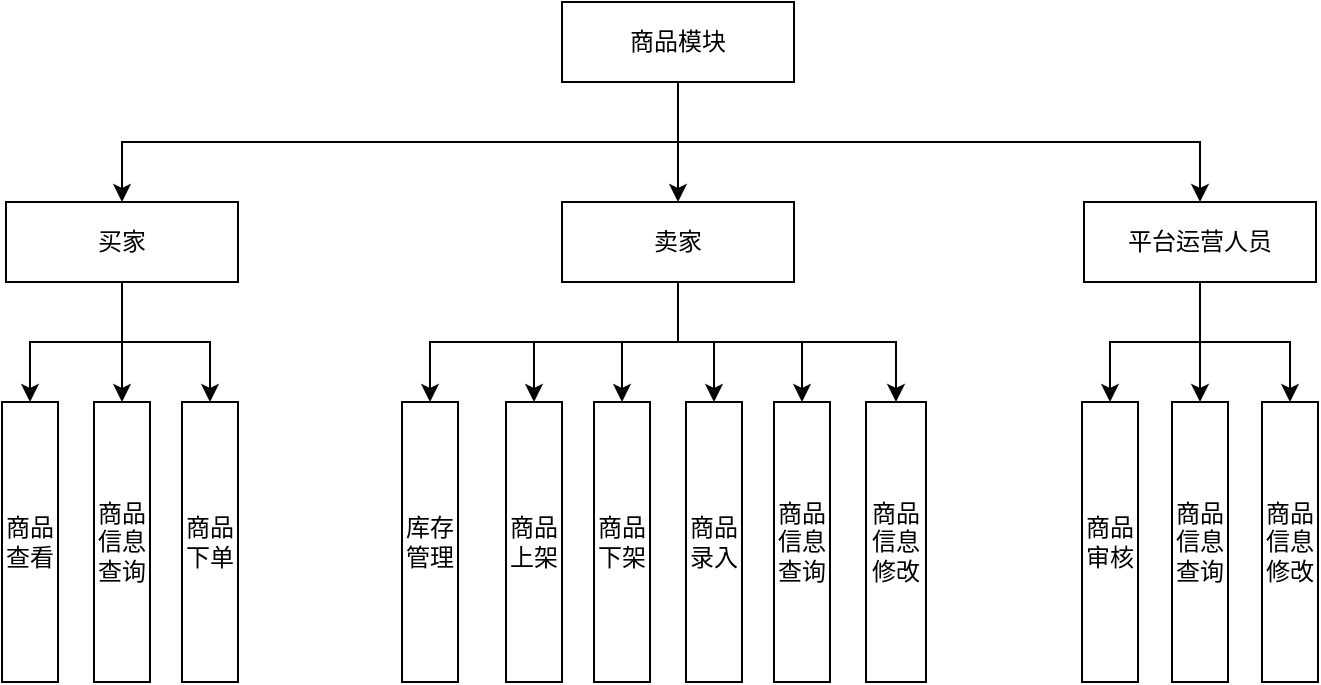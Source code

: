 <mxfile version="21.2.9" type="github">
  <diagram name="第 1 页" id="uwHExd9-VC8fvrQW-kaj">
    <mxGraphModel dx="954" dy="615" grid="1" gridSize="10" guides="1" tooltips="1" connect="1" arrows="1" fold="1" page="1" pageScale="1" pageWidth="827" pageHeight="1169" math="0" shadow="0">
      <root>
        <mxCell id="0" />
        <mxCell id="1" parent="0" />
        <mxCell id="KBNg7cDMLw_Bs5C0Sgvy-23" style="edgeStyle=orthogonalEdgeStyle;rounded=0;orthogonalLoop=1;jettySize=auto;html=1;exitX=0.5;exitY=1;exitDx=0;exitDy=0;" parent="1" source="KBNg7cDMLw_Bs5C0Sgvy-1" target="KBNg7cDMLw_Bs5C0Sgvy-4" edge="1">
          <mxGeometry relative="1" as="geometry" />
        </mxCell>
        <mxCell id="KBNg7cDMLw_Bs5C0Sgvy-25" style="edgeStyle=orthogonalEdgeStyle;rounded=0;orthogonalLoop=1;jettySize=auto;html=1;exitX=0.5;exitY=1;exitDx=0;exitDy=0;" parent="1" source="KBNg7cDMLw_Bs5C0Sgvy-1" target="KBNg7cDMLw_Bs5C0Sgvy-2" edge="1">
          <mxGeometry relative="1" as="geometry" />
        </mxCell>
        <mxCell id="KBNg7cDMLw_Bs5C0Sgvy-27" style="edgeStyle=orthogonalEdgeStyle;rounded=0;orthogonalLoop=1;jettySize=auto;html=1;exitX=0.5;exitY=1;exitDx=0;exitDy=0;" parent="1" source="KBNg7cDMLw_Bs5C0Sgvy-1" target="KBNg7cDMLw_Bs5C0Sgvy-6" edge="1">
          <mxGeometry relative="1" as="geometry" />
        </mxCell>
        <mxCell id="KBNg7cDMLw_Bs5C0Sgvy-1" value="商品模块" style="rounded=0;whiteSpace=wrap;html=1;" parent="1" vertex="1">
          <mxGeometry x="390" y="50" width="116" height="40" as="geometry" />
        </mxCell>
        <mxCell id="KBNg7cDMLw_Bs5C0Sgvy-29" style="edgeStyle=orthogonalEdgeStyle;rounded=0;orthogonalLoop=1;jettySize=auto;html=1;exitX=0.5;exitY=1;exitDx=0;exitDy=0;entryX=0.5;entryY=0;entryDx=0;entryDy=0;" parent="1" source="KBNg7cDMLw_Bs5C0Sgvy-2" target="KBNg7cDMLw_Bs5C0Sgvy-8" edge="1">
          <mxGeometry relative="1" as="geometry" />
        </mxCell>
        <mxCell id="KBNg7cDMLw_Bs5C0Sgvy-30" style="edgeStyle=orthogonalEdgeStyle;rounded=0;orthogonalLoop=1;jettySize=auto;html=1;exitX=0.5;exitY=1;exitDx=0;exitDy=0;" parent="1" source="KBNg7cDMLw_Bs5C0Sgvy-2" target="KBNg7cDMLw_Bs5C0Sgvy-7" edge="1">
          <mxGeometry relative="1" as="geometry" />
        </mxCell>
        <mxCell id="KBNg7cDMLw_Bs5C0Sgvy-31" style="edgeStyle=orthogonalEdgeStyle;rounded=0;orthogonalLoop=1;jettySize=auto;html=1;exitX=0.5;exitY=1;exitDx=0;exitDy=0;entryX=0.5;entryY=0;entryDx=0;entryDy=0;" parent="1" source="KBNg7cDMLw_Bs5C0Sgvy-2" target="KBNg7cDMLw_Bs5C0Sgvy-9" edge="1">
          <mxGeometry relative="1" as="geometry" />
        </mxCell>
        <mxCell id="KBNg7cDMLw_Bs5C0Sgvy-2" value="买家" style="rounded=0;whiteSpace=wrap;html=1;" parent="1" vertex="1">
          <mxGeometry x="112" y="150" width="116" height="40" as="geometry" />
        </mxCell>
        <mxCell id="KBNg7cDMLw_Bs5C0Sgvy-36" style="edgeStyle=orthogonalEdgeStyle;rounded=0;orthogonalLoop=1;jettySize=auto;html=1;exitX=0.5;exitY=1;exitDx=0;exitDy=0;entryX=0.5;entryY=0;entryDx=0;entryDy=0;" parent="1" source="KBNg7cDMLw_Bs5C0Sgvy-4" target="KBNg7cDMLw_Bs5C0Sgvy-14" edge="1">
          <mxGeometry relative="1" as="geometry" />
        </mxCell>
        <mxCell id="KBNg7cDMLw_Bs5C0Sgvy-37" style="edgeStyle=orthogonalEdgeStyle;rounded=0;orthogonalLoop=1;jettySize=auto;html=1;exitX=0.5;exitY=1;exitDx=0;exitDy=0;entryX=0.5;entryY=0;entryDx=0;entryDy=0;" parent="1" source="KBNg7cDMLw_Bs5C0Sgvy-4" target="KBNg7cDMLw_Bs5C0Sgvy-15" edge="1">
          <mxGeometry relative="1" as="geometry" />
        </mxCell>
        <mxCell id="KBNg7cDMLw_Bs5C0Sgvy-38" style="edgeStyle=orthogonalEdgeStyle;rounded=0;orthogonalLoop=1;jettySize=auto;html=1;exitX=0.5;exitY=1;exitDx=0;exitDy=0;" parent="1" source="KBNg7cDMLw_Bs5C0Sgvy-4" target="KBNg7cDMLw_Bs5C0Sgvy-16" edge="1">
          <mxGeometry relative="1" as="geometry" />
        </mxCell>
        <mxCell id="N5RYc0cXpDzauBxjlWWm-1" style="edgeStyle=orthogonalEdgeStyle;rounded=0;orthogonalLoop=1;jettySize=auto;html=1;exitX=0.5;exitY=1;exitDx=0;exitDy=0;entryX=0.5;entryY=0;entryDx=0;entryDy=0;" edge="1" parent="1" source="KBNg7cDMLw_Bs5C0Sgvy-4" target="KBNg7cDMLw_Bs5C0Sgvy-13">
          <mxGeometry relative="1" as="geometry" />
        </mxCell>
        <mxCell id="N5RYc0cXpDzauBxjlWWm-2" style="edgeStyle=orthogonalEdgeStyle;rounded=0;orthogonalLoop=1;jettySize=auto;html=1;exitX=0.5;exitY=1;exitDx=0;exitDy=0;" edge="1" parent="1" source="KBNg7cDMLw_Bs5C0Sgvy-4" target="KBNg7cDMLw_Bs5C0Sgvy-12">
          <mxGeometry relative="1" as="geometry" />
        </mxCell>
        <mxCell id="N5RYc0cXpDzauBxjlWWm-3" style="edgeStyle=orthogonalEdgeStyle;rounded=0;orthogonalLoop=1;jettySize=auto;html=1;exitX=0.5;exitY=1;exitDx=0;exitDy=0;entryX=0.5;entryY=0;entryDx=0;entryDy=0;" edge="1" parent="1" source="KBNg7cDMLw_Bs5C0Sgvy-4" target="KBNg7cDMLw_Bs5C0Sgvy-11">
          <mxGeometry relative="1" as="geometry" />
        </mxCell>
        <mxCell id="KBNg7cDMLw_Bs5C0Sgvy-4" value="卖家" style="rounded=0;whiteSpace=wrap;html=1;" parent="1" vertex="1">
          <mxGeometry x="390" y="150" width="116" height="40" as="geometry" />
        </mxCell>
        <mxCell id="KBNg7cDMLw_Bs5C0Sgvy-42" style="edgeStyle=orthogonalEdgeStyle;rounded=0;orthogonalLoop=1;jettySize=auto;html=1;exitX=0.5;exitY=1;exitDx=0;exitDy=0;entryX=0.5;entryY=0;entryDx=0;entryDy=0;" parent="1" source="KBNg7cDMLw_Bs5C0Sgvy-6" target="KBNg7cDMLw_Bs5C0Sgvy-21" edge="1">
          <mxGeometry relative="1" as="geometry" />
        </mxCell>
        <mxCell id="KBNg7cDMLw_Bs5C0Sgvy-43" style="edgeStyle=orthogonalEdgeStyle;rounded=0;orthogonalLoop=1;jettySize=auto;html=1;exitX=0.5;exitY=1;exitDx=0;exitDy=0;" parent="1" source="KBNg7cDMLw_Bs5C0Sgvy-6" target="KBNg7cDMLw_Bs5C0Sgvy-20" edge="1">
          <mxGeometry relative="1" as="geometry" />
        </mxCell>
        <mxCell id="KBNg7cDMLw_Bs5C0Sgvy-44" style="edgeStyle=orthogonalEdgeStyle;rounded=0;orthogonalLoop=1;jettySize=auto;html=1;exitX=0.5;exitY=1;exitDx=0;exitDy=0;entryX=0.5;entryY=0;entryDx=0;entryDy=0;" parent="1" source="KBNg7cDMLw_Bs5C0Sgvy-6" target="KBNg7cDMLw_Bs5C0Sgvy-22" edge="1">
          <mxGeometry relative="1" as="geometry" />
        </mxCell>
        <mxCell id="KBNg7cDMLw_Bs5C0Sgvy-6" value="平台运营人员" style="rounded=0;whiteSpace=wrap;html=1;" parent="1" vertex="1">
          <mxGeometry x="651" y="150" width="116" height="40" as="geometry" />
        </mxCell>
        <mxCell id="KBNg7cDMLw_Bs5C0Sgvy-7" value="商品查看" style="rounded=0;whiteSpace=wrap;html=1;align=center;" parent="1" vertex="1">
          <mxGeometry x="110" y="250" width="28" height="140" as="geometry" />
        </mxCell>
        <mxCell id="KBNg7cDMLw_Bs5C0Sgvy-8" value="商品信息查询" style="rounded=0;whiteSpace=wrap;html=1;align=center;horizontal=1;verticalAlign=middle;" parent="1" vertex="1">
          <mxGeometry x="156" y="250" width="28" height="140" as="geometry" />
        </mxCell>
        <mxCell id="KBNg7cDMLw_Bs5C0Sgvy-9" value="商品下单" style="rounded=0;whiteSpace=wrap;html=1;align=center;labelPosition=center;verticalLabelPosition=middle;verticalAlign=middle;horizontal=1;" parent="1" vertex="1">
          <mxGeometry x="200" y="250" width="28" height="140" as="geometry" />
        </mxCell>
        <mxCell id="KBNg7cDMLw_Bs5C0Sgvy-11" value="库存管理" style="rounded=0;whiteSpace=wrap;html=1;align=center;horizontal=1;verticalAlign=middle;" parent="1" vertex="1">
          <mxGeometry x="310" y="250" width="28" height="140" as="geometry" />
        </mxCell>
        <mxCell id="KBNg7cDMLw_Bs5C0Sgvy-12" value="商品上架" style="rounded=0;whiteSpace=wrap;html=1;align=center;labelPosition=center;verticalLabelPosition=middle;verticalAlign=middle;horizontal=1;" parent="1" vertex="1">
          <mxGeometry x="362" y="250" width="28" height="140" as="geometry" />
        </mxCell>
        <mxCell id="KBNg7cDMLw_Bs5C0Sgvy-13" value="商品下架" style="rounded=0;whiteSpace=wrap;html=1;align=center;labelPosition=center;verticalLabelPosition=middle;verticalAlign=middle;horizontal=1;" parent="1" vertex="1">
          <mxGeometry x="406" y="250" width="28" height="140" as="geometry" />
        </mxCell>
        <mxCell id="KBNg7cDMLw_Bs5C0Sgvy-14" value="商品录入" style="rounded=0;whiteSpace=wrap;html=1;align=center;" parent="1" vertex="1">
          <mxGeometry x="452" y="250" width="28" height="140" as="geometry" />
        </mxCell>
        <mxCell id="KBNg7cDMLw_Bs5C0Sgvy-15" value="商品信息查询" style="rounded=0;whiteSpace=wrap;html=1;align=center;horizontal=1;verticalAlign=middle;" parent="1" vertex="1">
          <mxGeometry x="496" y="250" width="28" height="140" as="geometry" />
        </mxCell>
        <mxCell id="KBNg7cDMLw_Bs5C0Sgvy-16" value="商品信息修改" style="rounded=0;whiteSpace=wrap;html=1;align=center;labelPosition=center;verticalLabelPosition=middle;verticalAlign=middle;horizontal=1;" parent="1" vertex="1">
          <mxGeometry x="542" y="250" width="30" height="140" as="geometry" />
        </mxCell>
        <mxCell id="KBNg7cDMLw_Bs5C0Sgvy-20" value="商品审核" style="rounded=0;whiteSpace=wrap;html=1;align=center;" parent="1" vertex="1">
          <mxGeometry x="650" y="250" width="28" height="140" as="geometry" />
        </mxCell>
        <mxCell id="KBNg7cDMLw_Bs5C0Sgvy-21" value="商品信息查询" style="rounded=0;whiteSpace=wrap;html=1;align=center;horizontal=1;verticalAlign=middle;" parent="1" vertex="1">
          <mxGeometry x="695" y="250" width="28" height="140" as="geometry" />
        </mxCell>
        <mxCell id="KBNg7cDMLw_Bs5C0Sgvy-22" value="商品信息修改" style="rounded=0;whiteSpace=wrap;html=1;align=center;labelPosition=center;verticalLabelPosition=middle;verticalAlign=middle;horizontal=1;" parent="1" vertex="1">
          <mxGeometry x="740" y="250" width="28" height="140" as="geometry" />
        </mxCell>
      </root>
    </mxGraphModel>
  </diagram>
</mxfile>
